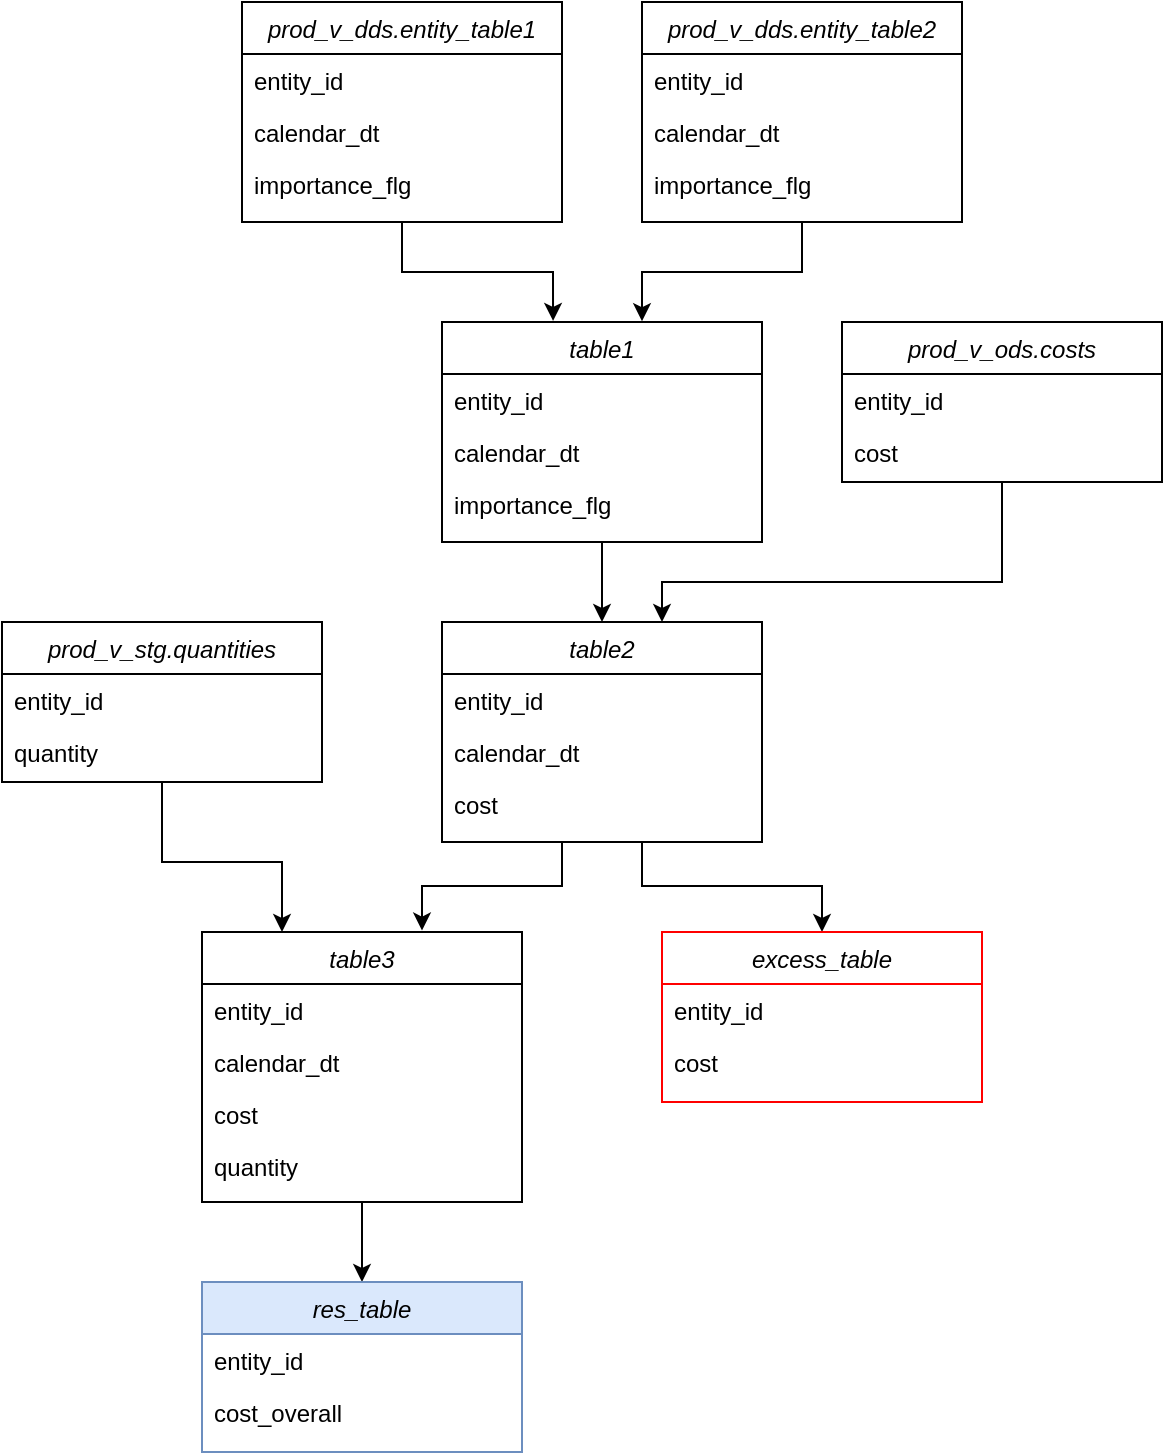 <mxfile version="26.0.16">
  <diagram id="C5RBs43oDa-KdzZeNtuy" name="Page-1">
    <mxGraphModel dx="1194" dy="812" grid="1" gridSize="10" guides="1" tooltips="1" connect="1" arrows="1" fold="1" page="1" pageScale="1" pageWidth="827" pageHeight="1169" math="0" shadow="0">
      <root>
        <mxCell id="WIyWlLk6GJQsqaUBKTNV-0" />
        <mxCell id="WIyWlLk6GJQsqaUBKTNV-1" parent="WIyWlLk6GJQsqaUBKTNV-0" />
        <mxCell id="zkfFHV4jXpPFQw0GAbJ--0" value="prod_v_dds.entity_table1" style="swimlane;fontStyle=2;align=center;verticalAlign=top;childLayout=stackLayout;horizontal=1;startSize=26;horizontalStack=0;resizeParent=1;resizeLast=0;collapsible=1;marginBottom=0;rounded=0;shadow=0;strokeWidth=1;" parent="WIyWlLk6GJQsqaUBKTNV-1" vertex="1">
          <mxGeometry x="220" y="120" width="160" height="110" as="geometry">
            <mxRectangle x="220" y="120" width="160" height="26" as="alternateBounds" />
          </mxGeometry>
        </mxCell>
        <mxCell id="zkfFHV4jXpPFQw0GAbJ--1" value="entity_id" style="text;align=left;verticalAlign=top;spacingLeft=4;spacingRight=4;overflow=hidden;rotatable=0;points=[[0,0.5],[1,0.5]];portConstraint=eastwest;" parent="zkfFHV4jXpPFQw0GAbJ--0" vertex="1">
          <mxGeometry y="26" width="160" height="26" as="geometry" />
        </mxCell>
        <mxCell id="zkfFHV4jXpPFQw0GAbJ--2" value="calendar_dt" style="text;align=left;verticalAlign=top;spacingLeft=4;spacingRight=4;overflow=hidden;rotatable=0;points=[[0,0.5],[1,0.5]];portConstraint=eastwest;rounded=0;shadow=0;html=0;" parent="zkfFHV4jXpPFQw0GAbJ--0" vertex="1">
          <mxGeometry y="52" width="160" height="26" as="geometry" />
        </mxCell>
        <mxCell id="zkfFHV4jXpPFQw0GAbJ--3" value="importance_flg" style="text;align=left;verticalAlign=top;spacingLeft=4;spacingRight=4;overflow=hidden;rotatable=0;points=[[0,0.5],[1,0.5]];portConstraint=eastwest;rounded=0;shadow=0;html=0;" parent="zkfFHV4jXpPFQw0GAbJ--0" vertex="1">
          <mxGeometry y="78" width="160" height="26" as="geometry" />
        </mxCell>
        <mxCell id="xdhHL_307KVul1QHgXwi-8" style="edgeStyle=orthogonalEdgeStyle;rounded=0;orthogonalLoop=1;jettySize=auto;html=1;entryX=0.623;entryY=-0.004;entryDx=0;entryDy=0;entryPerimeter=0;" parent="WIyWlLk6GJQsqaUBKTNV-1" source="xdhHL_307KVul1QHgXwi-0" target="xdhHL_307KVul1QHgXwi-4" edge="1">
          <mxGeometry relative="1" as="geometry">
            <Array as="points">
              <mxPoint x="500" y="255" />
              <mxPoint x="420" y="255" />
              <mxPoint x="420" y="280" />
            </Array>
          </mxGeometry>
        </mxCell>
        <mxCell id="xdhHL_307KVul1QHgXwi-0" value="prod_v_dds.entity_table2" style="swimlane;fontStyle=2;align=center;verticalAlign=top;childLayout=stackLayout;horizontal=1;startSize=26;horizontalStack=0;resizeParent=1;resizeLast=0;collapsible=1;marginBottom=0;rounded=0;shadow=0;strokeWidth=1;" parent="WIyWlLk6GJQsqaUBKTNV-1" vertex="1">
          <mxGeometry x="420" y="120" width="160" height="110" as="geometry">
            <mxRectangle x="220" y="120" width="160" height="26" as="alternateBounds" />
          </mxGeometry>
        </mxCell>
        <mxCell id="xdhHL_307KVul1QHgXwi-1" value="entity_id" style="text;align=left;verticalAlign=top;spacingLeft=4;spacingRight=4;overflow=hidden;rotatable=0;points=[[0,0.5],[1,0.5]];portConstraint=eastwest;" parent="xdhHL_307KVul1QHgXwi-0" vertex="1">
          <mxGeometry y="26" width="160" height="26" as="geometry" />
        </mxCell>
        <mxCell id="xdhHL_307KVul1QHgXwi-2" value="calendar_dt" style="text;align=left;verticalAlign=top;spacingLeft=4;spacingRight=4;overflow=hidden;rotatable=0;points=[[0,0.5],[1,0.5]];portConstraint=eastwest;rounded=0;shadow=0;html=0;" parent="xdhHL_307KVul1QHgXwi-0" vertex="1">
          <mxGeometry y="52" width="160" height="26" as="geometry" />
        </mxCell>
        <mxCell id="xdhHL_307KVul1QHgXwi-3" value="importance_flg" style="text;align=left;verticalAlign=top;spacingLeft=4;spacingRight=4;overflow=hidden;rotatable=0;points=[[0,0.5],[1,0.5]];portConstraint=eastwest;rounded=0;shadow=0;html=0;" parent="xdhHL_307KVul1QHgXwi-0" vertex="1">
          <mxGeometry y="78" width="160" height="26" as="geometry" />
        </mxCell>
        <mxCell id="xdhHL_307KVul1QHgXwi-14" style="edgeStyle=orthogonalEdgeStyle;rounded=0;orthogonalLoop=1;jettySize=auto;html=1;entryX=0.5;entryY=0;entryDx=0;entryDy=0;" parent="WIyWlLk6GJQsqaUBKTNV-1" source="xdhHL_307KVul1QHgXwi-4" target="xdhHL_307KVul1QHgXwi-10" edge="1">
          <mxGeometry relative="1" as="geometry" />
        </mxCell>
        <mxCell id="xdhHL_307KVul1QHgXwi-4" value="table1" style="swimlane;fontStyle=2;align=center;verticalAlign=top;childLayout=stackLayout;horizontal=1;startSize=26;horizontalStack=0;resizeParent=1;resizeLast=0;collapsible=1;marginBottom=0;rounded=0;shadow=0;strokeWidth=1;" parent="WIyWlLk6GJQsqaUBKTNV-1" vertex="1">
          <mxGeometry x="320" y="280" width="160" height="110" as="geometry">
            <mxRectangle x="220" y="120" width="160" height="26" as="alternateBounds" />
          </mxGeometry>
        </mxCell>
        <mxCell id="xdhHL_307KVul1QHgXwi-5" value="entity_id" style="text;align=left;verticalAlign=top;spacingLeft=4;spacingRight=4;overflow=hidden;rotatable=0;points=[[0,0.5],[1,0.5]];portConstraint=eastwest;" parent="xdhHL_307KVul1QHgXwi-4" vertex="1">
          <mxGeometry y="26" width="160" height="26" as="geometry" />
        </mxCell>
        <mxCell id="xdhHL_307KVul1QHgXwi-6" value="calendar_dt" style="text;align=left;verticalAlign=top;spacingLeft=4;spacingRight=4;overflow=hidden;rotatable=0;points=[[0,0.5],[1,0.5]];portConstraint=eastwest;rounded=0;shadow=0;html=0;" parent="xdhHL_307KVul1QHgXwi-4" vertex="1">
          <mxGeometry y="52" width="160" height="26" as="geometry" />
        </mxCell>
        <mxCell id="xdhHL_307KVul1QHgXwi-7" value="importance_flg" style="text;align=left;verticalAlign=top;spacingLeft=4;spacingRight=4;overflow=hidden;rotatable=0;points=[[0,0.5],[1,0.5]];portConstraint=eastwest;rounded=0;shadow=0;html=0;" parent="xdhHL_307KVul1QHgXwi-4" vertex="1">
          <mxGeometry y="78" width="160" height="26" as="geometry" />
        </mxCell>
        <mxCell id="xdhHL_307KVul1QHgXwi-28" style="edgeStyle=orthogonalEdgeStyle;rounded=0;orthogonalLoop=1;jettySize=auto;html=1;entryX=0.693;entryY=-0.005;entryDx=0;entryDy=0;entryPerimeter=0;" parent="WIyWlLk6GJQsqaUBKTNV-1" source="xdhHL_307KVul1QHgXwi-10" target="xdhHL_307KVul1QHgXwi-20" edge="1">
          <mxGeometry relative="1" as="geometry">
            <Array as="points">
              <mxPoint x="380" y="562" />
              <mxPoint x="310" y="562" />
              <mxPoint x="310" y="584" />
            </Array>
          </mxGeometry>
        </mxCell>
        <mxCell id="xdhHL_307KVul1QHgXwi-29" style="edgeStyle=orthogonalEdgeStyle;rounded=0;orthogonalLoop=1;jettySize=auto;html=1;" parent="WIyWlLk6GJQsqaUBKTNV-1" source="xdhHL_307KVul1QHgXwi-10" target="xdhHL_307KVul1QHgXwi-24" edge="1">
          <mxGeometry relative="1" as="geometry">
            <Array as="points">
              <mxPoint x="420" y="562" />
              <mxPoint x="510" y="562" />
            </Array>
          </mxGeometry>
        </mxCell>
        <mxCell id="xdhHL_307KVul1QHgXwi-10" value="table2" style="swimlane;fontStyle=2;align=center;verticalAlign=top;childLayout=stackLayout;horizontal=1;startSize=26;horizontalStack=0;resizeParent=1;resizeLast=0;collapsible=1;marginBottom=0;rounded=0;shadow=0;strokeWidth=1;" parent="WIyWlLk6GJQsqaUBKTNV-1" vertex="1">
          <mxGeometry x="320" y="430" width="160" height="110" as="geometry">
            <mxRectangle x="220" y="120" width="160" height="26" as="alternateBounds" />
          </mxGeometry>
        </mxCell>
        <mxCell id="xdhHL_307KVul1QHgXwi-11" value="entity_id" style="text;align=left;verticalAlign=top;spacingLeft=4;spacingRight=4;overflow=hidden;rotatable=0;points=[[0,0.5],[1,0.5]];portConstraint=eastwest;" parent="xdhHL_307KVul1QHgXwi-10" vertex="1">
          <mxGeometry y="26" width="160" height="26" as="geometry" />
        </mxCell>
        <mxCell id="xdhHL_307KVul1QHgXwi-12" value="calendar_dt" style="text;align=left;verticalAlign=top;spacingLeft=4;spacingRight=4;overflow=hidden;rotatable=0;points=[[0,0.5],[1,0.5]];portConstraint=eastwest;rounded=0;shadow=0;html=0;" parent="xdhHL_307KVul1QHgXwi-10" vertex="1">
          <mxGeometry y="52" width="160" height="26" as="geometry" />
        </mxCell>
        <mxCell id="xdhHL_307KVul1QHgXwi-13" value="cost" style="text;align=left;verticalAlign=top;spacingLeft=4;spacingRight=4;overflow=hidden;rotatable=0;points=[[0,0.5],[1,0.5]];portConstraint=eastwest;rounded=0;shadow=0;html=0;" parent="xdhHL_307KVul1QHgXwi-10" vertex="1">
          <mxGeometry y="78" width="160" height="26" as="geometry" />
        </mxCell>
        <mxCell id="xdhHL_307KVul1QHgXwi-19" style="edgeStyle=orthogonalEdgeStyle;rounded=0;orthogonalLoop=1;jettySize=auto;html=1;" parent="WIyWlLk6GJQsqaUBKTNV-1" source="xdhHL_307KVul1QHgXwi-15" edge="1">
          <mxGeometry relative="1" as="geometry">
            <mxPoint x="430" y="430" as="targetPoint" />
            <Array as="points">
              <mxPoint x="600" y="410" />
              <mxPoint x="430" y="410" />
              <mxPoint x="430" y="430" />
            </Array>
          </mxGeometry>
        </mxCell>
        <mxCell id="xdhHL_307KVul1QHgXwi-15" value="prod_v_ods.costs" style="swimlane;fontStyle=2;align=center;verticalAlign=top;childLayout=stackLayout;horizontal=1;startSize=26;horizontalStack=0;resizeParent=1;resizeLast=0;collapsible=1;marginBottom=0;rounded=0;shadow=0;strokeWidth=1;" parent="WIyWlLk6GJQsqaUBKTNV-1" vertex="1">
          <mxGeometry x="520" y="280" width="160" height="80" as="geometry">
            <mxRectangle x="220" y="120" width="160" height="26" as="alternateBounds" />
          </mxGeometry>
        </mxCell>
        <mxCell id="xdhHL_307KVul1QHgXwi-16" value="entity_id" style="text;align=left;verticalAlign=top;spacingLeft=4;spacingRight=4;overflow=hidden;rotatable=0;points=[[0,0.5],[1,0.5]];portConstraint=eastwest;" parent="xdhHL_307KVul1QHgXwi-15" vertex="1">
          <mxGeometry y="26" width="160" height="26" as="geometry" />
        </mxCell>
        <mxCell id="xdhHL_307KVul1QHgXwi-17" value="cost" style="text;align=left;verticalAlign=top;spacingLeft=4;spacingRight=4;overflow=hidden;rotatable=0;points=[[0,0.5],[1,0.5]];portConstraint=eastwest;rounded=0;shadow=0;html=0;" parent="xdhHL_307KVul1QHgXwi-15" vertex="1">
          <mxGeometry y="52" width="160" height="26" as="geometry" />
        </mxCell>
        <mxCell id="xdhHL_307KVul1QHgXwi-39" style="edgeStyle=orthogonalEdgeStyle;rounded=0;orthogonalLoop=1;jettySize=auto;html=1;entryX=0.5;entryY=0;entryDx=0;entryDy=0;" parent="WIyWlLk6GJQsqaUBKTNV-1" source="xdhHL_307KVul1QHgXwi-20" target="xdhHL_307KVul1QHgXwi-36" edge="1">
          <mxGeometry relative="1" as="geometry" />
        </mxCell>
        <mxCell id="xdhHL_307KVul1QHgXwi-20" value="table3" style="swimlane;fontStyle=2;align=center;verticalAlign=top;childLayout=stackLayout;horizontal=1;startSize=26;horizontalStack=0;resizeParent=1;resizeLast=0;collapsible=1;marginBottom=0;rounded=0;shadow=0;strokeWidth=1;" parent="WIyWlLk6GJQsqaUBKTNV-1" vertex="1">
          <mxGeometry x="200" y="585" width="160" height="135" as="geometry">
            <mxRectangle x="220" y="120" width="160" height="26" as="alternateBounds" />
          </mxGeometry>
        </mxCell>
        <mxCell id="xdhHL_307KVul1QHgXwi-21" value="entity_id" style="text;align=left;verticalAlign=top;spacingLeft=4;spacingRight=4;overflow=hidden;rotatable=0;points=[[0,0.5],[1,0.5]];portConstraint=eastwest;" parent="xdhHL_307KVul1QHgXwi-20" vertex="1">
          <mxGeometry y="26" width="160" height="26" as="geometry" />
        </mxCell>
        <mxCell id="xdhHL_307KVul1QHgXwi-22" value="calendar_dt" style="text;align=left;verticalAlign=top;spacingLeft=4;spacingRight=4;overflow=hidden;rotatable=0;points=[[0,0.5],[1,0.5]];portConstraint=eastwest;rounded=0;shadow=0;html=0;" parent="xdhHL_307KVul1QHgXwi-20" vertex="1">
          <mxGeometry y="52" width="160" height="26" as="geometry" />
        </mxCell>
        <mxCell id="xdhHL_307KVul1QHgXwi-23" value="cost" style="text;align=left;verticalAlign=top;spacingLeft=4;spacingRight=4;overflow=hidden;rotatable=0;points=[[0,0.5],[1,0.5]];portConstraint=eastwest;rounded=0;shadow=0;html=0;" parent="xdhHL_307KVul1QHgXwi-20" vertex="1">
          <mxGeometry y="78" width="160" height="26" as="geometry" />
        </mxCell>
        <mxCell id="xdhHL_307KVul1QHgXwi-30" value="quantity" style="text;align=left;verticalAlign=top;spacingLeft=4;spacingRight=4;overflow=hidden;rotatable=0;points=[[0,0.5],[1,0.5]];portConstraint=eastwest;rounded=0;shadow=0;html=0;" parent="xdhHL_307KVul1QHgXwi-20" vertex="1">
          <mxGeometry y="104" width="160" height="26" as="geometry" />
        </mxCell>
        <mxCell id="xdhHL_307KVul1QHgXwi-24" value="excess_table" style="swimlane;fontStyle=2;align=center;verticalAlign=top;childLayout=stackLayout;horizontal=1;startSize=26;horizontalStack=0;resizeParent=1;resizeLast=0;collapsible=1;marginBottom=0;rounded=0;shadow=0;strokeWidth=1;strokeColor=light-dark(#ff0000, #ededed);" parent="WIyWlLk6GJQsqaUBKTNV-1" vertex="1">
          <mxGeometry x="430" y="585" width="160" height="85" as="geometry">
            <mxRectangle x="220" y="120" width="160" height="26" as="alternateBounds" />
          </mxGeometry>
        </mxCell>
        <mxCell id="xdhHL_307KVul1QHgXwi-25" value="entity_id" style="text;align=left;verticalAlign=top;spacingLeft=4;spacingRight=4;overflow=hidden;rotatable=0;points=[[0,0.5],[1,0.5]];portConstraint=eastwest;" parent="xdhHL_307KVul1QHgXwi-24" vertex="1">
          <mxGeometry y="26" width="160" height="26" as="geometry" />
        </mxCell>
        <mxCell id="xdhHL_307KVul1QHgXwi-27" value="cost" style="text;align=left;verticalAlign=top;spacingLeft=4;spacingRight=4;overflow=hidden;rotatable=0;points=[[0,0.5],[1,0.5]];portConstraint=eastwest;rounded=0;shadow=0;html=0;" parent="xdhHL_307KVul1QHgXwi-24" vertex="1">
          <mxGeometry y="52" width="160" height="26" as="geometry" />
        </mxCell>
        <mxCell id="xdhHL_307KVul1QHgXwi-34" style="edgeStyle=orthogonalEdgeStyle;rounded=0;orthogonalLoop=1;jettySize=auto;html=1;" parent="WIyWlLk6GJQsqaUBKTNV-1" source="xdhHL_307KVul1QHgXwi-31" edge="1">
          <mxGeometry relative="1" as="geometry">
            <mxPoint x="240" y="585" as="targetPoint" />
            <Array as="points">
              <mxPoint x="180" y="550" />
              <mxPoint x="240" y="550" />
              <mxPoint x="240" y="585" />
            </Array>
          </mxGeometry>
        </mxCell>
        <mxCell id="xdhHL_307KVul1QHgXwi-31" value="prod_v_stg.quantities" style="swimlane;fontStyle=2;align=center;verticalAlign=top;childLayout=stackLayout;horizontal=1;startSize=26;horizontalStack=0;resizeParent=1;resizeLast=0;collapsible=1;marginBottom=0;rounded=0;shadow=0;strokeWidth=1;" parent="WIyWlLk6GJQsqaUBKTNV-1" vertex="1">
          <mxGeometry x="100" y="430" width="160" height="80" as="geometry">
            <mxRectangle x="220" y="120" width="160" height="26" as="alternateBounds" />
          </mxGeometry>
        </mxCell>
        <mxCell id="xdhHL_307KVul1QHgXwi-32" value="entity_id" style="text;align=left;verticalAlign=top;spacingLeft=4;spacingRight=4;overflow=hidden;rotatable=0;points=[[0,0.5],[1,0.5]];portConstraint=eastwest;" parent="xdhHL_307KVul1QHgXwi-31" vertex="1">
          <mxGeometry y="26" width="160" height="26" as="geometry" />
        </mxCell>
        <mxCell id="xdhHL_307KVul1QHgXwi-33" value="quantity" style="text;align=left;verticalAlign=top;spacingLeft=4;spacingRight=4;overflow=hidden;rotatable=0;points=[[0,0.5],[1,0.5]];portConstraint=eastwest;rounded=0;shadow=0;html=0;" parent="xdhHL_307KVul1QHgXwi-31" vertex="1">
          <mxGeometry y="52" width="160" height="26" as="geometry" />
        </mxCell>
        <mxCell id="xdhHL_307KVul1QHgXwi-35" style="edgeStyle=orthogonalEdgeStyle;rounded=0;orthogonalLoop=1;jettySize=auto;html=1;entryX=0.347;entryY=-0.005;entryDx=0;entryDy=0;entryPerimeter=0;" parent="WIyWlLk6GJQsqaUBKTNV-1" source="zkfFHV4jXpPFQw0GAbJ--0" target="xdhHL_307KVul1QHgXwi-4" edge="1">
          <mxGeometry relative="1" as="geometry" />
        </mxCell>
        <mxCell id="xdhHL_307KVul1QHgXwi-36" value="res_table" style="swimlane;fontStyle=2;align=center;verticalAlign=top;childLayout=stackLayout;horizontal=1;startSize=26;horizontalStack=0;resizeParent=1;resizeLast=0;collapsible=1;marginBottom=0;rounded=0;shadow=0;strokeWidth=1;fillColor=#dae8fc;strokeColor=#6c8ebf;" parent="WIyWlLk6GJQsqaUBKTNV-1" vertex="1">
          <mxGeometry x="200" y="760" width="160" height="85" as="geometry">
            <mxRectangle x="220" y="120" width="160" height="26" as="alternateBounds" />
          </mxGeometry>
        </mxCell>
        <mxCell id="xdhHL_307KVul1QHgXwi-37" value="entity_id" style="text;align=left;verticalAlign=top;spacingLeft=4;spacingRight=4;overflow=hidden;rotatable=0;points=[[0,0.5],[1,0.5]];portConstraint=eastwest;" parent="xdhHL_307KVul1QHgXwi-36" vertex="1">
          <mxGeometry y="26" width="160" height="26" as="geometry" />
        </mxCell>
        <mxCell id="xdhHL_307KVul1QHgXwi-38" value="cost_overall" style="text;align=left;verticalAlign=top;spacingLeft=4;spacingRight=4;overflow=hidden;rotatable=0;points=[[0,0.5],[1,0.5]];portConstraint=eastwest;rounded=0;shadow=0;html=0;" parent="xdhHL_307KVul1QHgXwi-36" vertex="1">
          <mxGeometry y="52" width="160" height="26" as="geometry" />
        </mxCell>
      </root>
    </mxGraphModel>
  </diagram>
</mxfile>
